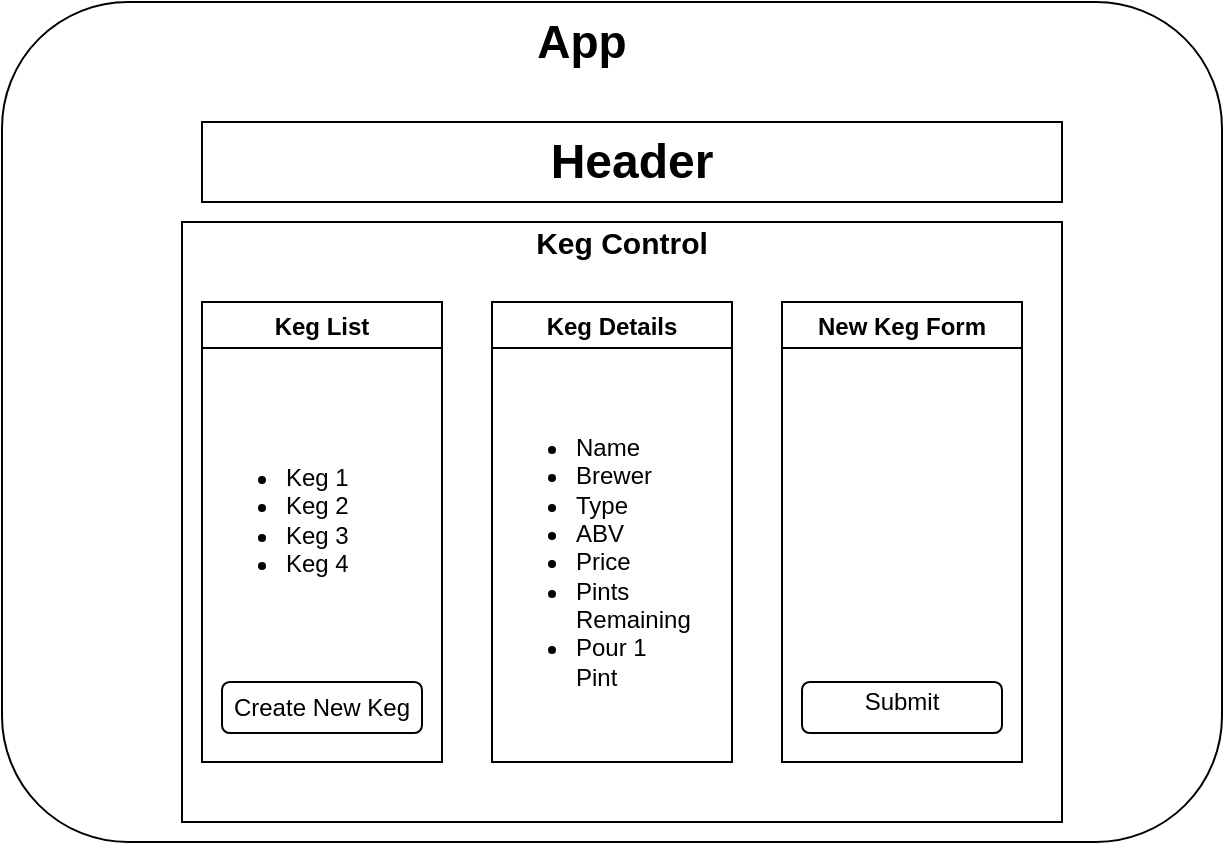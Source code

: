 <mxfile>
    <diagram id="zO7SfGx9DCnus-M_D9cw" name="Page-1">
        <mxGraphModel dx="1058" dy="487" grid="1" gridSize="10" guides="1" tooltips="1" connect="1" arrows="1" fold="1" page="1" pageScale="1" pageWidth="850" pageHeight="1100" math="0" shadow="0">
            <root>
                <mxCell id="0"/>
                <mxCell id="1" parent="0"/>
                <mxCell id="38" value="" style="rounded=1;whiteSpace=wrap;html=1;fontSize=15;" vertex="1" parent="1">
                    <mxGeometry x="60" y="20" width="610" height="420" as="geometry"/>
                </mxCell>
                <mxCell id="39" value="" style="rounded=0;whiteSpace=wrap;html=1;fontSize=15;" vertex="1" parent="1">
                    <mxGeometry x="150" y="130" width="440" height="300" as="geometry"/>
                </mxCell>
                <mxCell id="24" value="Keg Details" style="swimlane;" vertex="1" parent="1">
                    <mxGeometry x="305" y="170" width="120" height="230" as="geometry"/>
                </mxCell>
                <mxCell id="21" value="&lt;ul&gt;&lt;li&gt;Name&lt;/li&gt;&lt;li&gt;Brewer&lt;/li&gt;&lt;li&gt;Type&lt;/li&gt;&lt;li&gt;ABV&lt;/li&gt;&lt;li&gt;Price&lt;/li&gt;&lt;li&gt;Pints Remaining&lt;/li&gt;&lt;li&gt;Pour 1 Pint&lt;/li&gt;&lt;/ul&gt;" style="text;strokeColor=none;fillColor=none;html=1;whiteSpace=wrap;verticalAlign=middle;overflow=hidden;" vertex="1" parent="24">
                    <mxGeometry y="40" width="100" height="180" as="geometry"/>
                </mxCell>
                <mxCell id="17" value="&lt;b&gt;&lt;font style=&quot;font-size: 24px&quot;&gt;Header&lt;/font&gt;&lt;/b&gt;" style="rounded=0;whiteSpace=wrap;html=1;" vertex="1" parent="1">
                    <mxGeometry x="160" y="80" width="430" height="40" as="geometry"/>
                </mxCell>
                <mxCell id="25" value="New Keg Form" style="swimlane;" vertex="1" parent="1">
                    <mxGeometry x="450" y="170" width="120" height="230" as="geometry"/>
                </mxCell>
                <mxCell id="29" value="" style="rounded=1;whiteSpace=wrap;html=1;" vertex="1" parent="25">
                    <mxGeometry x="10" y="190" width="100" height="25.5" as="geometry"/>
                </mxCell>
                <mxCell id="34" value="Submit&lt;br&gt;" style="text;html=1;strokeColor=none;fillColor=none;align=center;verticalAlign=middle;whiteSpace=wrap;rounded=0;" vertex="1" parent="25">
                    <mxGeometry x="40" y="190" width="40" height="20" as="geometry"/>
                </mxCell>
                <mxCell id="27" value="" style="group" vertex="1" connectable="0" parent="1">
                    <mxGeometry x="160" y="170" width="120" height="230" as="geometry"/>
                </mxCell>
                <mxCell id="23" value="&lt;ul&gt;&lt;li&gt;Keg 1&lt;/li&gt;&lt;li&gt;Keg 2&lt;/li&gt;&lt;li&gt;Keg 3&lt;/li&gt;&lt;li&gt;Keg 4&lt;/li&gt;&lt;/ul&gt;" style="text;strokeColor=none;fillColor=none;html=1;whiteSpace=wrap;verticalAlign=middle;overflow=hidden;" vertex="1" parent="27">
                    <mxGeometry y="23" width="100" height="172.5" as="geometry"/>
                </mxCell>
                <mxCell id="26" value="Keg List" style="swimlane;startSize=23;" vertex="1" parent="27">
                    <mxGeometry width="120" height="230.0" as="geometry"/>
                </mxCell>
                <mxCell id="30" value="" style="rounded=1;whiteSpace=wrap;html=1;" vertex="1" parent="26">
                    <mxGeometry x="10" y="190" width="100" height="25.5" as="geometry"/>
                </mxCell>
                <mxCell id="35" value="Create New Keg" style="text;html=1;strokeColor=none;fillColor=none;align=center;verticalAlign=middle;whiteSpace=wrap;rounded=0;" vertex="1" parent="26">
                    <mxGeometry x="10" y="192.75" width="100" height="20" as="geometry"/>
                </mxCell>
                <mxCell id="36" value="Keg Control" style="text;html=1;strokeColor=none;fillColor=none;align=center;verticalAlign=middle;whiteSpace=wrap;rounded=0;fontSize=15;fontStyle=1" vertex="1" parent="1">
                    <mxGeometry x="170" y="130" width="400" height="20" as="geometry"/>
                </mxCell>
                <mxCell id="37" value="&lt;b&gt;&lt;font style=&quot;font-size: 23px&quot;&gt;App&lt;/font&gt;&lt;/b&gt;" style="text;html=1;strokeColor=none;fillColor=none;align=center;verticalAlign=middle;whiteSpace=wrap;rounded=0;fontSize=15;" vertex="1" parent="1">
                    <mxGeometry x="210" y="20" width="280" height="40" as="geometry"/>
                </mxCell>
            </root>
        </mxGraphModel>
    </diagram>
</mxfile>
